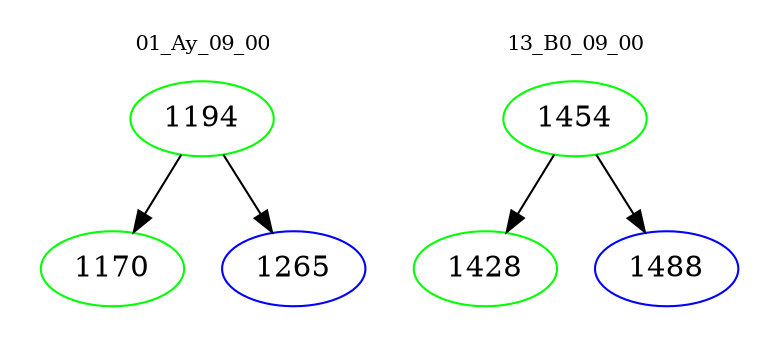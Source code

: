 digraph{
subgraph cluster_0 {
color = white
label = "01_Ay_09_00";
fontsize=10;
T0_1194 [label="1194", color="green"]
T0_1194 -> T0_1170 [color="black"]
T0_1170 [label="1170", color="green"]
T0_1194 -> T0_1265 [color="black"]
T0_1265 [label="1265", color="blue"]
}
subgraph cluster_1 {
color = white
label = "13_B0_09_00";
fontsize=10;
T1_1454 [label="1454", color="green"]
T1_1454 -> T1_1428 [color="black"]
T1_1428 [label="1428", color="green"]
T1_1454 -> T1_1488 [color="black"]
T1_1488 [label="1488", color="blue"]
}
}
